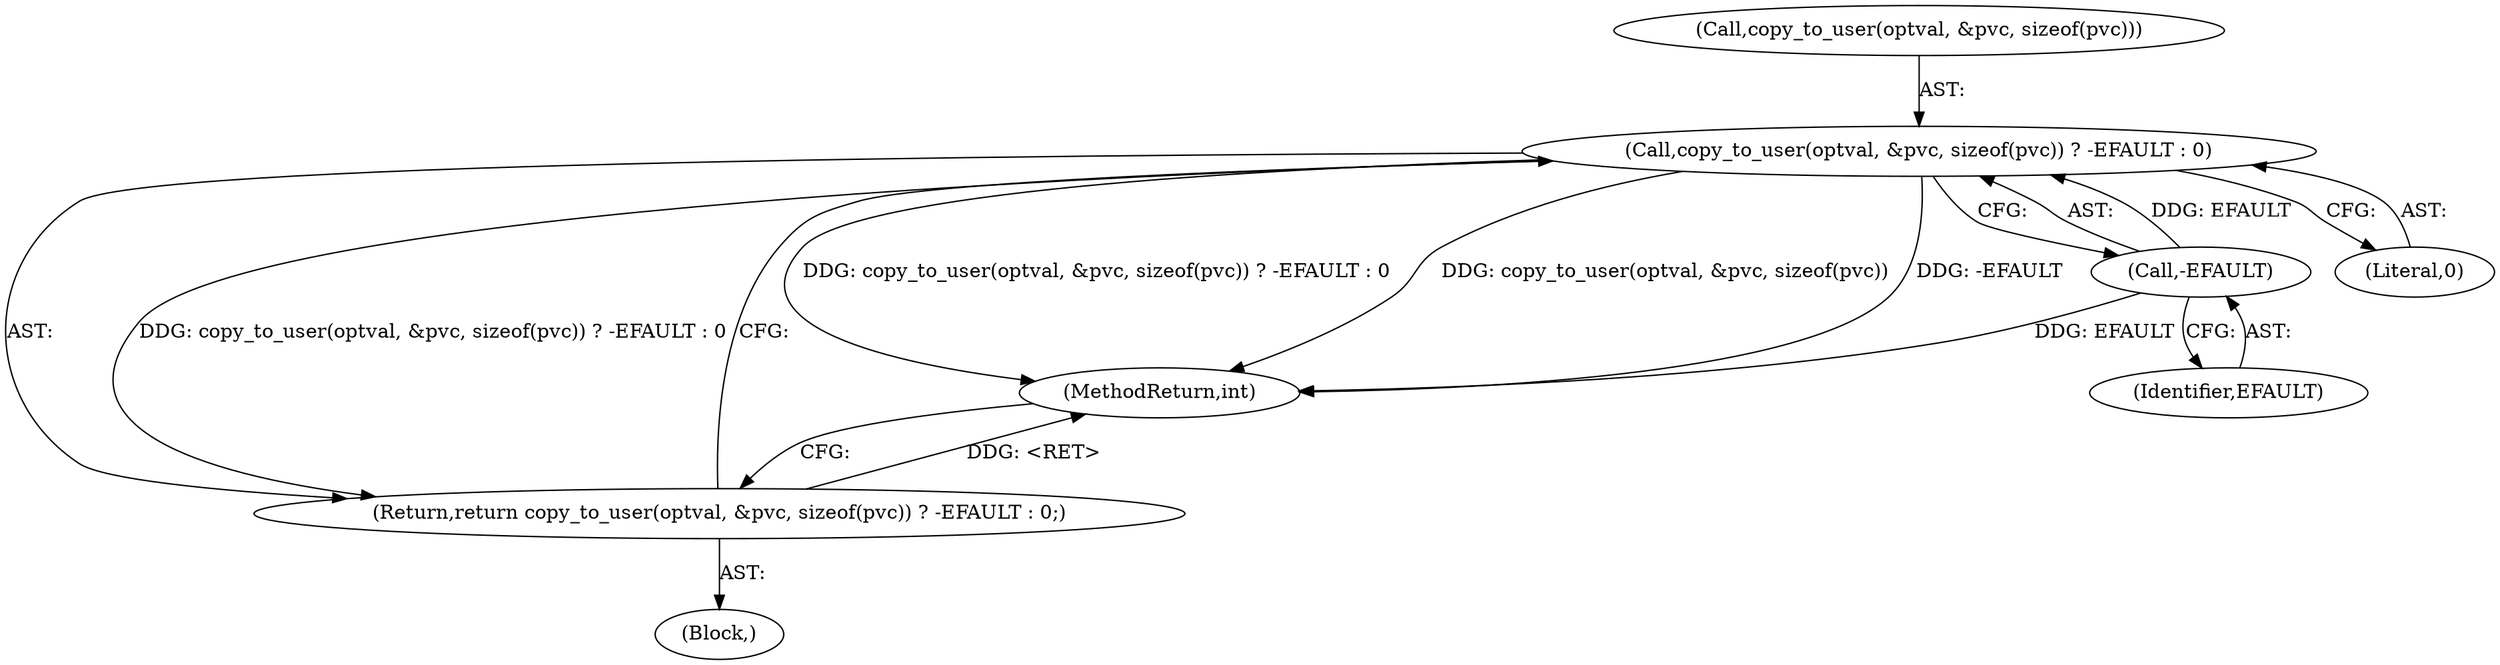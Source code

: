 digraph "0_linux_e862f1a9b7df4e8196ebec45ac62295138aa3fc2@API" {
"1000240" [label="(Call,copy_to_user(optval, &pvc, sizeof(pvc)) ? -EFAULT : 0)"];
"1000247" [label="(Call,-EFAULT)"];
"1000239" [label="(Return,return copy_to_user(optval, &pvc, sizeof(pvc)) ? -EFAULT : 0;)"];
"1000247" [label="(Call,-EFAULT)"];
"1000240" [label="(Call,copy_to_user(optval, &pvc, sizeof(pvc)) ? -EFAULT : 0)"];
"1000241" [label="(Call,copy_to_user(optval, &pvc, sizeof(pvc)))"];
"1000181" [label="(Block,)"];
"1000283" [label="(MethodReturn,int)"];
"1000239" [label="(Return,return copy_to_user(optval, &pvc, sizeof(pvc)) ? -EFAULT : 0;)"];
"1000248" [label="(Identifier,EFAULT)"];
"1000249" [label="(Literal,0)"];
"1000240" -> "1000239"  [label="AST: "];
"1000240" -> "1000247"  [label="CFG: "];
"1000240" -> "1000249"  [label="CFG: "];
"1000241" -> "1000240"  [label="AST: "];
"1000247" -> "1000240"  [label="AST: "];
"1000249" -> "1000240"  [label="AST: "];
"1000239" -> "1000240"  [label="CFG: "];
"1000240" -> "1000283"  [label="DDG: copy_to_user(optval, &pvc, sizeof(pvc)) ? -EFAULT : 0"];
"1000240" -> "1000283"  [label="DDG: copy_to_user(optval, &pvc, sizeof(pvc))"];
"1000240" -> "1000283"  [label="DDG: -EFAULT"];
"1000240" -> "1000239"  [label="DDG: copy_to_user(optval, &pvc, sizeof(pvc)) ? -EFAULT : 0"];
"1000247" -> "1000240"  [label="DDG: EFAULT"];
"1000247" -> "1000248"  [label="CFG: "];
"1000248" -> "1000247"  [label="AST: "];
"1000247" -> "1000283"  [label="DDG: EFAULT"];
"1000239" -> "1000181"  [label="AST: "];
"1000283" -> "1000239"  [label="CFG: "];
"1000239" -> "1000283"  [label="DDG: <RET>"];
}
